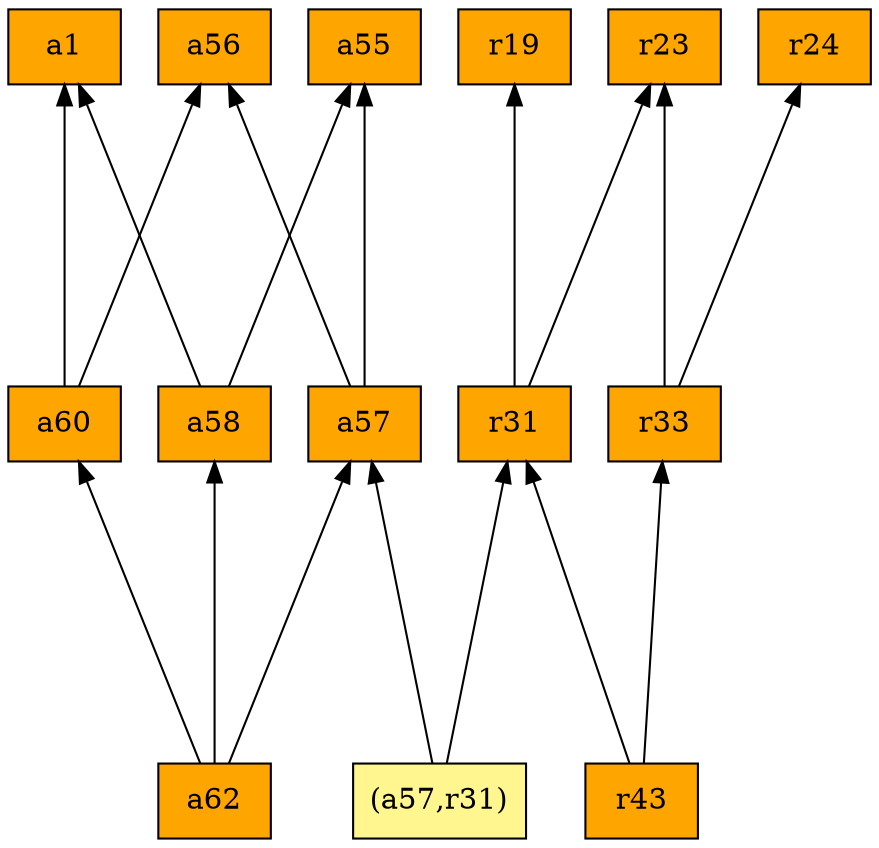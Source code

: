 digraph G {
rankdir=BT;ranksep="2.0";
"a1" [shape=record,fillcolor=orange,style=filled,label="{a1}"];
"a58" [shape=record,fillcolor=orange,style=filled,label="{a58}"];
"a60" [shape=record,fillcolor=orange,style=filled,label="{a60}"];
"a56" [shape=record,fillcolor=orange,style=filled,label="{a56}"];
"r24" [shape=record,fillcolor=orange,style=filled,label="{r24}"];
"r19" [shape=record,fillcolor=orange,style=filled,label="{r19}"];
"a55" [shape=record,fillcolor=orange,style=filled,label="{a55}"];
"r23" [shape=record,fillcolor=orange,style=filled,label="{r23}"];
"r33" [shape=record,fillcolor=orange,style=filled,label="{r33}"];
"r31" [shape=record,fillcolor=orange,style=filled,label="{r31}"];
"a57" [shape=record,fillcolor=orange,style=filled,label="{a57}"];
"r43" [shape=record,fillcolor=orange,style=filled,label="{r43}"];
"a62" [shape=record,fillcolor=orange,style=filled,label="{a62}"];
"(a57,r31)" [shape=record,fillcolor=khaki1,style=filled,label="{(a57,r31)}"];
"a58" -> "a1"
"a58" -> "a55"
"a60" -> "a1"
"a60" -> "a56"
"r33" -> "r24"
"r33" -> "r23"
"r31" -> "r19"
"r31" -> "r23"
"a57" -> "a56"
"a57" -> "a55"
"r43" -> "r33"
"r43" -> "r31"
"a62" -> "a58"
"a62" -> "a60"
"a62" -> "a57"
"(a57,r31)" -> "r31"
"(a57,r31)" -> "a57"
}